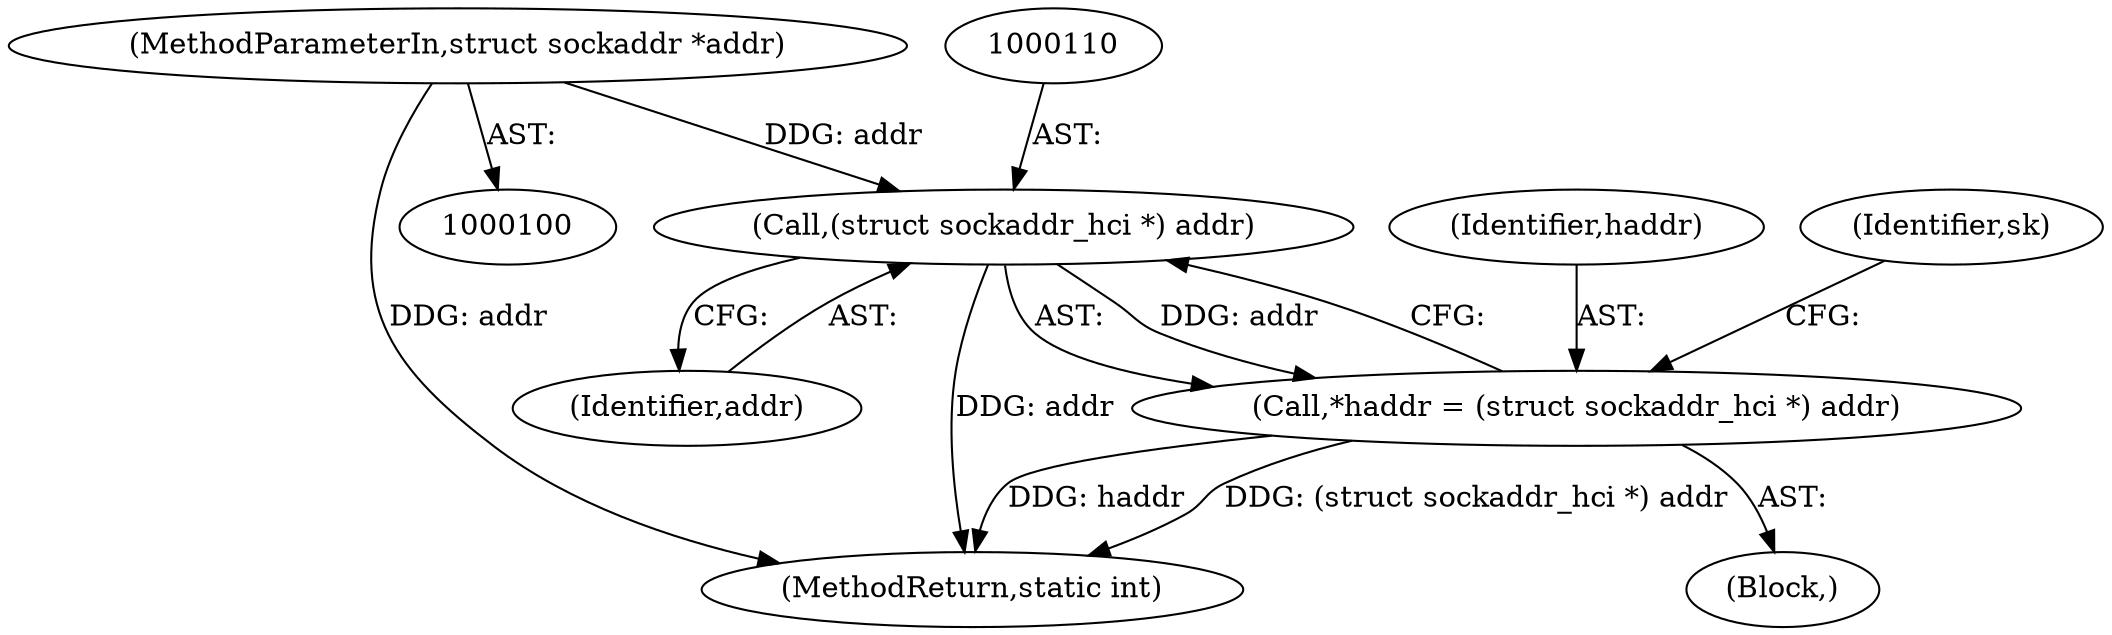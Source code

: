 digraph "0_linux_3f68ba07b1da811bf383b4b701b129bfcb2e4988@pointer" {
"1000109" [label="(Call,(struct sockaddr_hci *) addr)"];
"1000102" [label="(MethodParameterIn,struct sockaddr *addr)"];
"1000107" [label="(Call,*haddr = (struct sockaddr_hci *) addr)"];
"1000107" [label="(Call,*haddr = (struct sockaddr_hci *) addr)"];
"1000108" [label="(Identifier,haddr)"];
"1000109" [label="(Call,(struct sockaddr_hci *) addr)"];
"1000111" [label="(Identifier,addr)"];
"1000164" [label="(MethodReturn,static int)"];
"1000102" [label="(MethodParameterIn,struct sockaddr *addr)"];
"1000105" [label="(Block,)"];
"1000114" [label="(Identifier,sk)"];
"1000109" -> "1000107"  [label="AST: "];
"1000109" -> "1000111"  [label="CFG: "];
"1000110" -> "1000109"  [label="AST: "];
"1000111" -> "1000109"  [label="AST: "];
"1000107" -> "1000109"  [label="CFG: "];
"1000109" -> "1000164"  [label="DDG: addr"];
"1000109" -> "1000107"  [label="DDG: addr"];
"1000102" -> "1000109"  [label="DDG: addr"];
"1000102" -> "1000100"  [label="AST: "];
"1000102" -> "1000164"  [label="DDG: addr"];
"1000107" -> "1000105"  [label="AST: "];
"1000108" -> "1000107"  [label="AST: "];
"1000114" -> "1000107"  [label="CFG: "];
"1000107" -> "1000164"  [label="DDG: haddr"];
"1000107" -> "1000164"  [label="DDG: (struct sockaddr_hci *) addr"];
}
